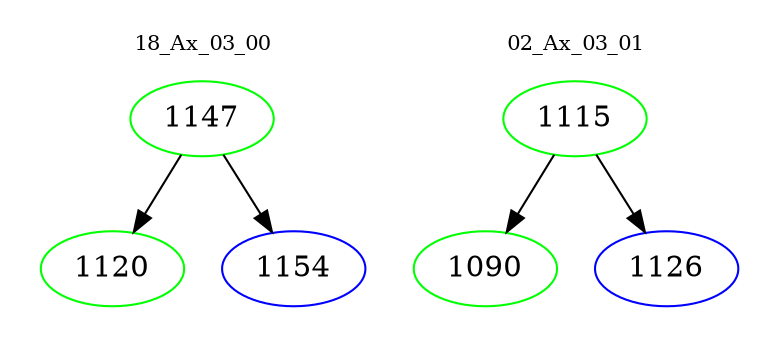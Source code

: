 digraph{
subgraph cluster_0 {
color = white
label = "18_Ax_03_00";
fontsize=10;
T0_1147 [label="1147", color="green"]
T0_1147 -> T0_1120 [color="black"]
T0_1120 [label="1120", color="green"]
T0_1147 -> T0_1154 [color="black"]
T0_1154 [label="1154", color="blue"]
}
subgraph cluster_1 {
color = white
label = "02_Ax_03_01";
fontsize=10;
T1_1115 [label="1115", color="green"]
T1_1115 -> T1_1090 [color="black"]
T1_1090 [label="1090", color="green"]
T1_1115 -> T1_1126 [color="black"]
T1_1126 [label="1126", color="blue"]
}
}
